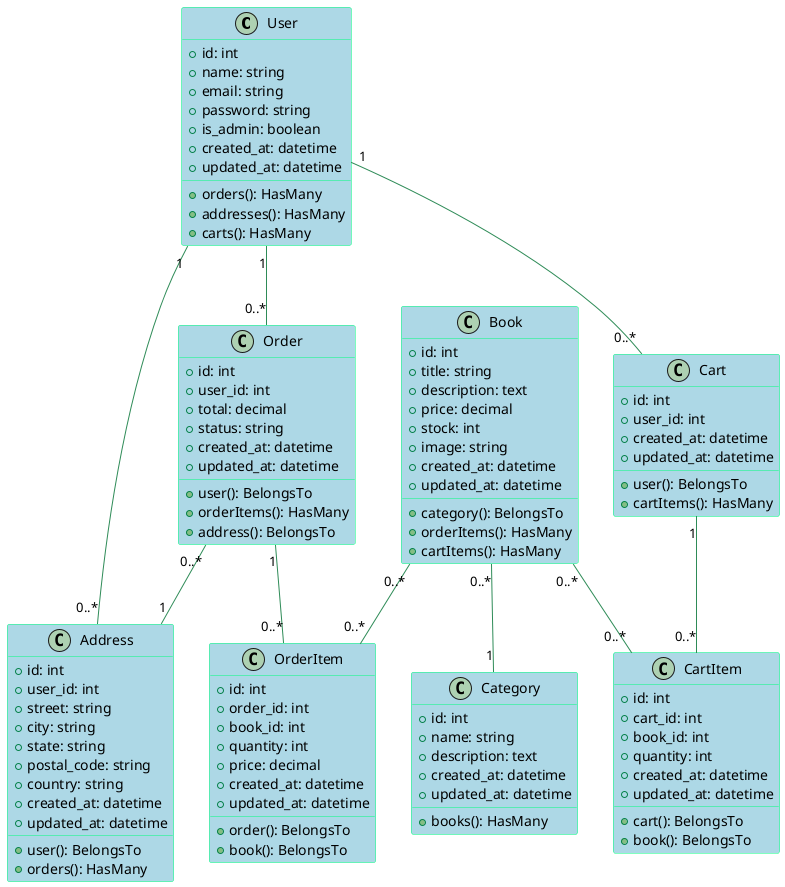 @startuml Book Store Class Diagram

skinparam class {
    BackgroundColor LightBlue
    ArrowColor SeaGreen
    BorderColor SpringGreen
}

' Classes principales
class User {
    +id: int
    +name: string
    +email: string
    +password: string
    +is_admin: boolean
    +created_at: datetime
    +updated_at: datetime
    +orders(): HasMany
    +addresses(): HasMany
    +carts(): HasMany
}

class Book {
    +id: int
    +title: string
    +description: text
    +price: decimal
    +stock: int
    +image: string
    +created_at: datetime
    +updated_at: datetime
    +category(): BelongsTo
    +orderItems(): HasMany
    +cartItems(): HasMany
}

class Category {
    +id: int
    +name: string
    +description: text
    +created_at: datetime
    +updated_at: datetime
    +books(): HasMany
}

class Order {
    +id: int
    +user_id: int
    +total: decimal
    +status: string
    +created_at: datetime
    +updated_at: datetime
    +user(): BelongsTo
    +orderItems(): HasMany
    +address(): BelongsTo
}

class OrderItem {
    +id: int
    +order_id: int
    +book_id: int
    +quantity: int
    +price: decimal
    +created_at: datetime
    +updated_at: datetime
    +order(): BelongsTo
    +book(): BelongsTo
}

class Cart {
    +id: int
    +user_id: int
    +created_at: datetime
    +updated_at: datetime
    +user(): BelongsTo
    +cartItems(): HasMany
}

class CartItem {
    +id: int
    +cart_id: int
    +book_id: int
    +quantity: int
    +created_at: datetime
    +updated_at: datetime
    +cart(): BelongsTo
    +book(): BelongsTo
}

class Address {
    +id: int
    +user_id: int
    +street: string
    +city: string
    +state: string
    +postal_code: string
    +country: string
    +created_at: datetime
    +updated_at: datetime
    +user(): BelongsTo
    +orders(): HasMany
}

' Relations
User "1" -- "0..*" Order
User "1" -- "0..*" Address
User "1" -- "0..*" Cart

Book "0..*" -- "1" Category
Book "0..*" -- "0..*" OrderItem
Book "0..*" -- "0..*" CartItem

Order "1" -- "0..*" OrderItem
Order "0..*" -- "1" Address

Cart "1" -- "0..*" CartItem

@enduml 